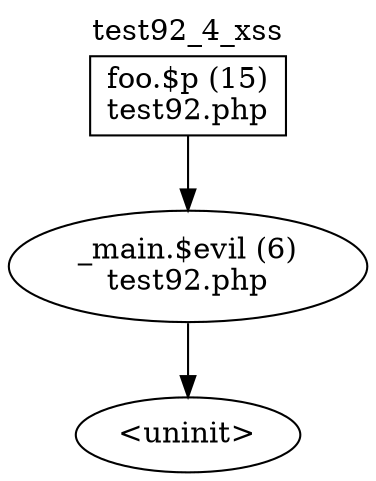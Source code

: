 digraph cfg {
  label="test92_4_xss";
  labelloc=t;
  n1 [shape=box, label="foo.$p (15)\ntest92.php"];
  n2 [shape=ellipse, label="_main.$evil (6)\ntest92.php"];
  n3 [shape=ellipse, label="<uninit>"];
  n1 -> n2;
  n2 -> n3;
}
